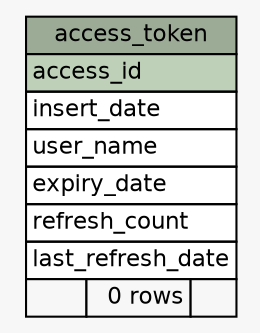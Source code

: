 // dot 2.38.0 on Windows 7 6.1
digraph "access_token" {
  graph [
    rankdir="RL"
    bgcolor="#f7f7f7"
  ];
  node [
    fontname="Helvetica"
    fontsize="11"
    shape="plaintext"
  ];
  edge [
    arrowsize="0.8"
  ];
  "access_token" [
    label=<
    <TABLE BORDER="0" CELLBORDER="1" CELLSPACING="0" BGCOLOR="#ffffff">
      <TR><TD PORT="access_token.heading" COLSPAN="3" BGCOLOR="#9bab96" ALIGN="CENTER">access_token</TD></TR>
      <TR><TD PORT="access_id" COLSPAN="3" BGCOLOR="#bed1b8" ALIGN="LEFT">access_id</TD></TR>
      <TR><TD PORT="insert_date" COLSPAN="3" ALIGN="LEFT">insert_date</TD></TR>
      <TR><TD PORT="user_name" COLSPAN="3" ALIGN="LEFT">user_name</TD></TR>
      <TR><TD PORT="expiry_date" COLSPAN="3" ALIGN="LEFT">expiry_date</TD></TR>
      <TR><TD PORT="refresh_count" COLSPAN="3" ALIGN="LEFT">refresh_count</TD></TR>
      <TR><TD PORT="last_refresh_date" COLSPAN="3" ALIGN="LEFT">last_refresh_date</TD></TR>
      <TR><TD ALIGN="LEFT" BGCOLOR="#f7f7f7">  </TD><TD ALIGN="RIGHT" BGCOLOR="#f7f7f7">0 rows</TD><TD ALIGN="RIGHT" BGCOLOR="#f7f7f7">  </TD></TR>
    </TABLE>>
    URL="tables/access_token.html#"
    tooltip="access_token"
  ];
}
